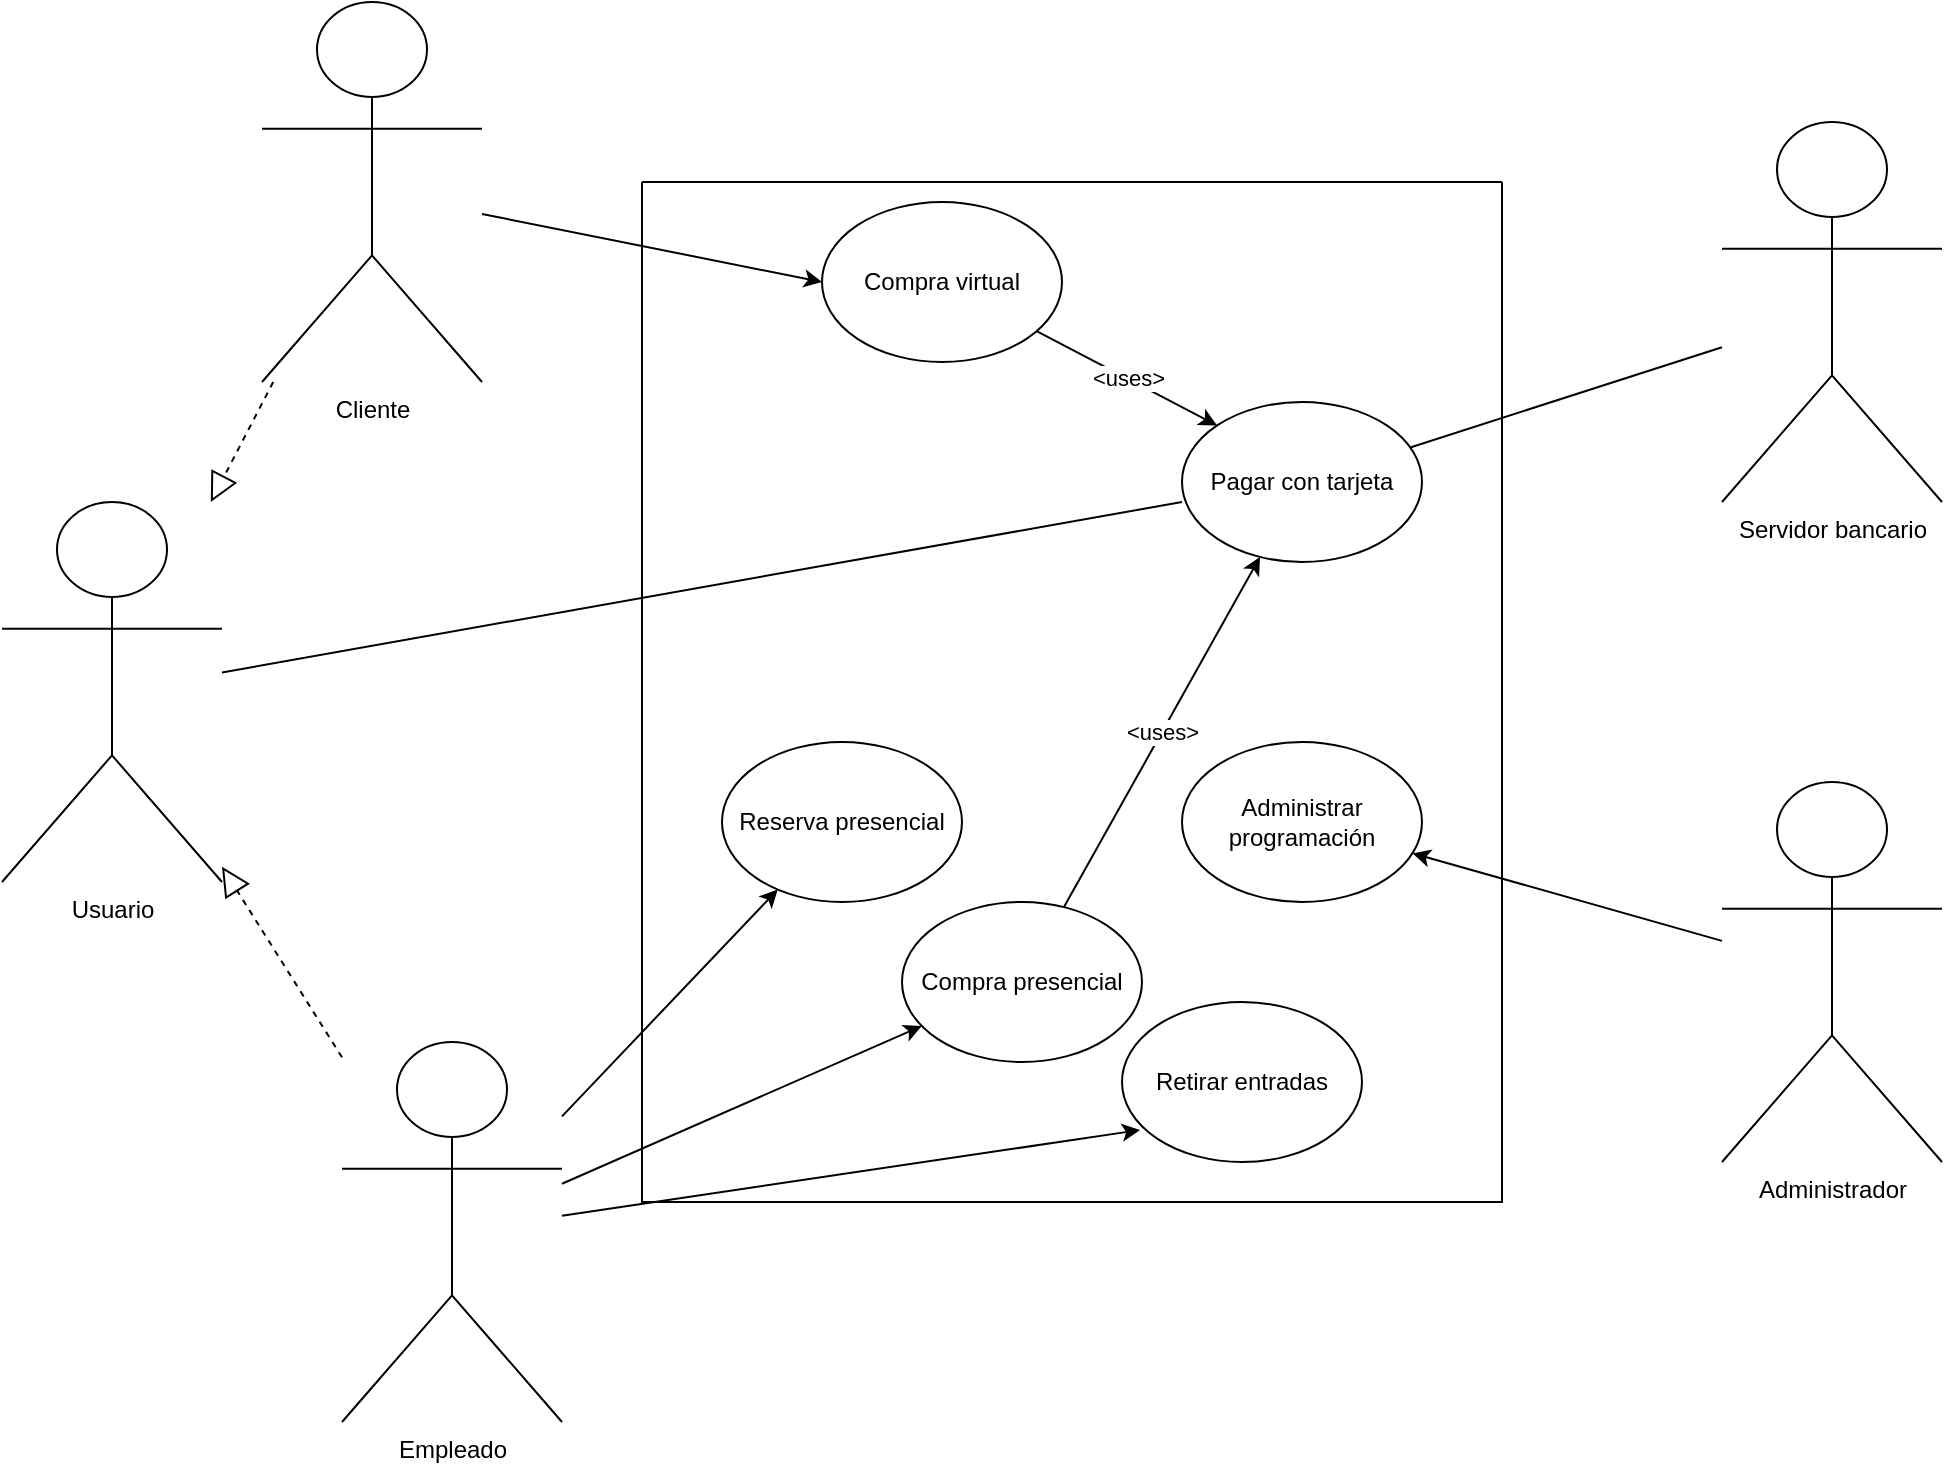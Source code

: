 <mxfile version="20.3.2" type="github">
  <diagram id="3cEYKCTdJoVsjeDKa3gP" name="Página-1">
    <mxGraphModel dx="2489" dy="762" grid="1" gridSize="10" guides="1" tooltips="1" connect="1" arrows="1" fold="1" page="1" pageScale="1" pageWidth="827" pageHeight="1169" math="0" shadow="0">
      <root>
        <mxCell id="0" />
        <mxCell id="1" parent="0" />
        <mxCell id="BpOZ9DQf8pr29qMdq-AK-1" value="" style="swimlane;startSize=0;" vertex="1" parent="1">
          <mxGeometry x="190" y="120" width="430" height="510" as="geometry" />
        </mxCell>
        <mxCell id="BpOZ9DQf8pr29qMdq-AK-7" value="Reserva presencial" style="ellipse;whiteSpace=wrap;html=1;" vertex="1" parent="BpOZ9DQf8pr29qMdq-AK-1">
          <mxGeometry x="40" y="280" width="120" height="80" as="geometry" />
        </mxCell>
        <mxCell id="BpOZ9DQf8pr29qMdq-AK-8" value="Compra virtual" style="ellipse;whiteSpace=wrap;html=1;" vertex="1" parent="BpOZ9DQf8pr29qMdq-AK-1">
          <mxGeometry x="90" y="10" width="120" height="80" as="geometry" />
        </mxCell>
        <mxCell id="BpOZ9DQf8pr29qMdq-AK-9" value="Pagar con tarjeta" style="ellipse;whiteSpace=wrap;html=1;" vertex="1" parent="BpOZ9DQf8pr29qMdq-AK-1">
          <mxGeometry x="270" y="110" width="120" height="80" as="geometry" />
        </mxCell>
        <mxCell id="BpOZ9DQf8pr29qMdq-AK-10" value="Compra presencial" style="ellipse;whiteSpace=wrap;html=1;" vertex="1" parent="BpOZ9DQf8pr29qMdq-AK-1">
          <mxGeometry x="130" y="360" width="120" height="80" as="geometry" />
        </mxCell>
        <mxCell id="BpOZ9DQf8pr29qMdq-AK-11" value="Retirar entradas" style="ellipse;whiteSpace=wrap;html=1;" vertex="1" parent="BpOZ9DQf8pr29qMdq-AK-1">
          <mxGeometry x="240" y="410" width="120" height="80" as="geometry" />
        </mxCell>
        <mxCell id="BpOZ9DQf8pr29qMdq-AK-12" value="Administrar programación" style="ellipse;whiteSpace=wrap;html=1;" vertex="1" parent="BpOZ9DQf8pr29qMdq-AK-1">
          <mxGeometry x="270" y="280" width="120" height="80" as="geometry" />
        </mxCell>
        <mxCell id="BpOZ9DQf8pr29qMdq-AK-15" value="" style="endArrow=classic;html=1;rounded=0;" edge="1" parent="BpOZ9DQf8pr29qMdq-AK-1" source="BpOZ9DQf8pr29qMdq-AK-10" target="BpOZ9DQf8pr29qMdq-AK-9">
          <mxGeometry relative="1" as="geometry">
            <mxPoint x="170" y="260" as="sourcePoint" />
            <mxPoint x="270" y="260" as="targetPoint" />
          </mxGeometry>
        </mxCell>
        <mxCell id="BpOZ9DQf8pr29qMdq-AK-16" value="&amp;lt;uses&amp;gt;" style="edgeLabel;resizable=0;html=1;align=center;verticalAlign=middle;" connectable="0" vertex="1" parent="BpOZ9DQf8pr29qMdq-AK-15">
          <mxGeometry relative="1" as="geometry" />
        </mxCell>
        <mxCell id="BpOZ9DQf8pr29qMdq-AK-17" value="" style="endArrow=classic;html=1;rounded=0;entryX=0;entryY=0;entryDx=0;entryDy=0;" edge="1" parent="BpOZ9DQf8pr29qMdq-AK-1" source="BpOZ9DQf8pr29qMdq-AK-8" target="BpOZ9DQf8pr29qMdq-AK-9">
          <mxGeometry relative="1" as="geometry">
            <mxPoint x="499.676" y="400.524" as="sourcePoint" />
            <mxPoint x="520.065" y="319.448" as="targetPoint" />
          </mxGeometry>
        </mxCell>
        <mxCell id="BpOZ9DQf8pr29qMdq-AK-18" value="&amp;lt;uses&amp;gt;" style="edgeLabel;resizable=0;html=1;align=center;verticalAlign=middle;" connectable="0" vertex="1" parent="BpOZ9DQf8pr29qMdq-AK-17">
          <mxGeometry relative="1" as="geometry" />
        </mxCell>
        <mxCell id="BpOZ9DQf8pr29qMdq-AK-3" value="Empleado" style="shape=umlActor;verticalLabelPosition=bottom;verticalAlign=top;html=1;outlineConnect=0;" vertex="1" parent="1">
          <mxGeometry x="40" y="550" width="110" height="190" as="geometry" />
        </mxCell>
        <mxCell id="BpOZ9DQf8pr29qMdq-AK-4" value="Usuario" style="shape=umlActor;verticalLabelPosition=bottom;verticalAlign=top;html=1;outlineConnect=0;" vertex="1" parent="1">
          <mxGeometry x="-130" y="280" width="110" height="190" as="geometry" />
        </mxCell>
        <mxCell id="BpOZ9DQf8pr29qMdq-AK-5" value="Cliente" style="shape=umlActor;verticalLabelPosition=bottom;verticalAlign=top;html=1;outlineConnect=0;" vertex="1" parent="1">
          <mxGeometry y="30" width="110" height="190" as="geometry" />
        </mxCell>
        <mxCell id="BpOZ9DQf8pr29qMdq-AK-6" value="Servidor bancario" style="shape=umlActor;verticalLabelPosition=bottom;verticalAlign=top;html=1;outlineConnect=0;" vertex="1" parent="1">
          <mxGeometry x="730" y="90" width="110" height="190" as="geometry" />
        </mxCell>
        <mxCell id="BpOZ9DQf8pr29qMdq-AK-13" value="Administrador" style="shape=umlActor;verticalLabelPosition=bottom;verticalAlign=top;html=1;outlineConnect=0;" vertex="1" parent="1">
          <mxGeometry x="730" y="420" width="110" height="190" as="geometry" />
        </mxCell>
        <mxCell id="BpOZ9DQf8pr29qMdq-AK-14" value="" style="endArrow=none;html=1;rounded=0;" edge="1" parent="1" source="BpOZ9DQf8pr29qMdq-AK-9" target="BpOZ9DQf8pr29qMdq-AK-6">
          <mxGeometry width="50" height="50" relative="1" as="geometry">
            <mxPoint x="390" y="410" as="sourcePoint" />
            <mxPoint x="440" y="360" as="targetPoint" />
          </mxGeometry>
        </mxCell>
        <mxCell id="BpOZ9DQf8pr29qMdq-AK-19" value="" style="endArrow=classic;html=1;rounded=0;entryX=0;entryY=0.5;entryDx=0;entryDy=0;" edge="1" parent="1" source="BpOZ9DQf8pr29qMdq-AK-5" target="BpOZ9DQf8pr29qMdq-AK-8">
          <mxGeometry width="50" height="50" relative="1" as="geometry">
            <mxPoint x="330" y="310" as="sourcePoint" />
            <mxPoint x="380" y="260" as="targetPoint" />
          </mxGeometry>
        </mxCell>
        <mxCell id="BpOZ9DQf8pr29qMdq-AK-21" value="" style="endArrow=none;html=1;rounded=0;entryX=0;entryY=0.625;entryDx=0;entryDy=0;entryPerimeter=0;" edge="1" parent="1" source="BpOZ9DQf8pr29qMdq-AK-4" target="BpOZ9DQf8pr29qMdq-AK-9">
          <mxGeometry width="50" height="50" relative="1" as="geometry">
            <mxPoint x="330" y="310" as="sourcePoint" />
            <mxPoint x="380" y="260" as="targetPoint" />
          </mxGeometry>
        </mxCell>
        <mxCell id="BpOZ9DQf8pr29qMdq-AK-22" value="" style="endArrow=block;dashed=1;endFill=0;endSize=12;html=1;rounded=0;" edge="1" parent="1" source="BpOZ9DQf8pr29qMdq-AK-3" target="BpOZ9DQf8pr29qMdq-AK-4">
          <mxGeometry width="160" relative="1" as="geometry">
            <mxPoint x="280" y="390" as="sourcePoint" />
            <mxPoint x="440" y="390" as="targetPoint" />
          </mxGeometry>
        </mxCell>
        <mxCell id="BpOZ9DQf8pr29qMdq-AK-23" value="" style="endArrow=block;dashed=1;endFill=0;endSize=12;html=1;rounded=0;" edge="1" parent="1" source="BpOZ9DQf8pr29qMdq-AK-5" target="BpOZ9DQf8pr29qMdq-AK-4">
          <mxGeometry width="160" relative="1" as="geometry">
            <mxPoint x="50" y="567.647" as="sourcePoint" />
            <mxPoint x="-10" y="472.353" as="targetPoint" />
          </mxGeometry>
        </mxCell>
        <mxCell id="BpOZ9DQf8pr29qMdq-AK-25" value="" style="endArrow=classic;html=1;rounded=0;" edge="1" parent="1" source="BpOZ9DQf8pr29qMdq-AK-3" target="BpOZ9DQf8pr29qMdq-AK-7">
          <mxGeometry width="50" height="50" relative="1" as="geometry">
            <mxPoint x="120" y="146" as="sourcePoint" />
            <mxPoint x="290" y="180" as="targetPoint" />
          </mxGeometry>
        </mxCell>
        <mxCell id="BpOZ9DQf8pr29qMdq-AK-26" value="" style="endArrow=classic;html=1;rounded=0;" edge="1" parent="1" source="BpOZ9DQf8pr29qMdq-AK-3" target="BpOZ9DQf8pr29qMdq-AK-10">
          <mxGeometry width="50" height="50" relative="1" as="geometry">
            <mxPoint x="160" y="597.179" as="sourcePoint" />
            <mxPoint x="267.867" y="483.78" as="targetPoint" />
          </mxGeometry>
        </mxCell>
        <mxCell id="BpOZ9DQf8pr29qMdq-AK-27" value="" style="endArrow=classic;html=1;rounded=0;entryX=0.075;entryY=0.8;entryDx=0;entryDy=0;entryPerimeter=0;" edge="1" parent="1" source="BpOZ9DQf8pr29qMdq-AK-3" target="BpOZ9DQf8pr29qMdq-AK-11">
          <mxGeometry width="50" height="50" relative="1" as="geometry">
            <mxPoint x="160" y="630.877" as="sourcePoint" />
            <mxPoint x="339.875" y="551.985" as="targetPoint" />
          </mxGeometry>
        </mxCell>
        <mxCell id="BpOZ9DQf8pr29qMdq-AK-28" value="" style="endArrow=classic;html=1;rounded=0;" edge="1" parent="1" source="BpOZ9DQf8pr29qMdq-AK-13" target="BpOZ9DQf8pr29qMdq-AK-12">
          <mxGeometry width="50" height="50" relative="1" as="geometry">
            <mxPoint x="160" y="646.846" as="sourcePoint" />
            <mxPoint x="449" y="604" as="targetPoint" />
          </mxGeometry>
        </mxCell>
      </root>
    </mxGraphModel>
  </diagram>
</mxfile>
